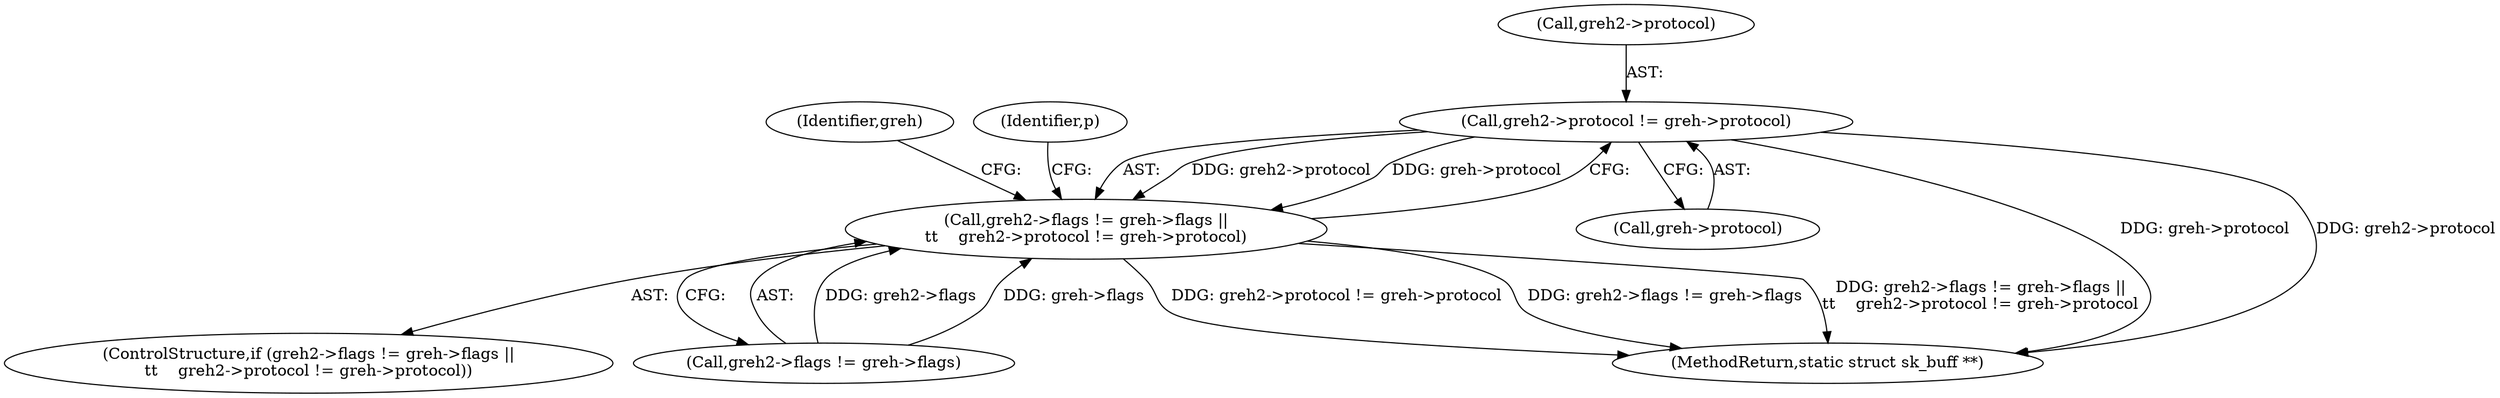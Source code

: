 digraph "0_linux_fac8e0f579695a3ecbc4d3cac369139d7f819971_0@pointer" {
"1000296" [label="(Call,greh2->protocol != greh->protocol)"];
"1000288" [label="(Call,greh2->flags != greh->flags ||\n\t\t    greh2->protocol != greh->protocol)"];
"1000289" [label="(Call,greh2->flags != greh->flags)"];
"1000314" [label="(Identifier,greh)"];
"1000307" [label="(Identifier,p)"];
"1000296" [label="(Call,greh2->protocol != greh->protocol)"];
"1000300" [label="(Call,greh->protocol)"];
"1000287" [label="(ControlStructure,if (greh2->flags != greh->flags ||\n\t\t    greh2->protocol != greh->protocol))"];
"1000366" [label="(MethodReturn,static struct sk_buff **)"];
"1000297" [label="(Call,greh2->protocol)"];
"1000288" [label="(Call,greh2->flags != greh->flags ||\n\t\t    greh2->protocol != greh->protocol)"];
"1000296" -> "1000288"  [label="AST: "];
"1000296" -> "1000300"  [label="CFG: "];
"1000297" -> "1000296"  [label="AST: "];
"1000300" -> "1000296"  [label="AST: "];
"1000288" -> "1000296"  [label="CFG: "];
"1000296" -> "1000366"  [label="DDG: greh->protocol"];
"1000296" -> "1000366"  [label="DDG: greh2->protocol"];
"1000296" -> "1000288"  [label="DDG: greh2->protocol"];
"1000296" -> "1000288"  [label="DDG: greh->protocol"];
"1000288" -> "1000287"  [label="AST: "];
"1000288" -> "1000289"  [label="CFG: "];
"1000289" -> "1000288"  [label="AST: "];
"1000307" -> "1000288"  [label="CFG: "];
"1000314" -> "1000288"  [label="CFG: "];
"1000288" -> "1000366"  [label="DDG: greh2->protocol != greh->protocol"];
"1000288" -> "1000366"  [label="DDG: greh2->flags != greh->flags"];
"1000288" -> "1000366"  [label="DDG: greh2->flags != greh->flags ||\n\t\t    greh2->protocol != greh->protocol"];
"1000289" -> "1000288"  [label="DDG: greh2->flags"];
"1000289" -> "1000288"  [label="DDG: greh->flags"];
}
